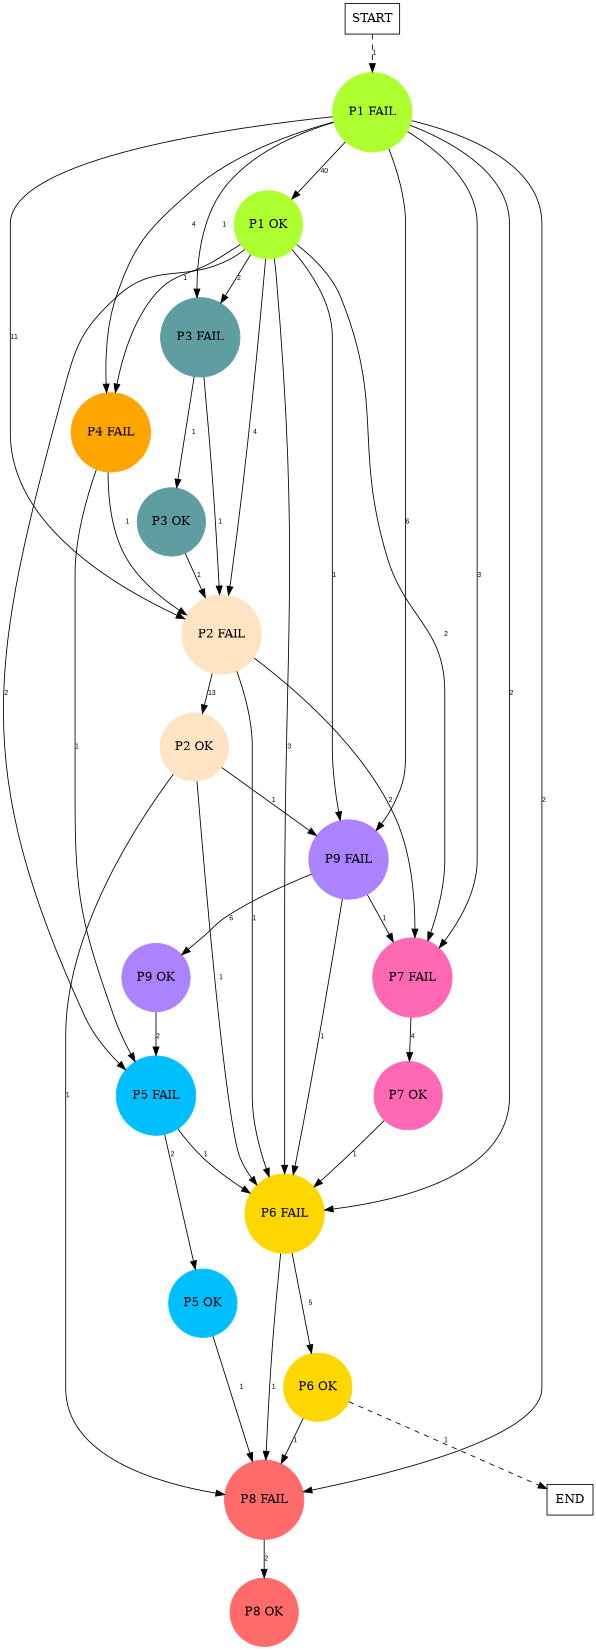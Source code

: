 digraph graphname {
	dpi = 150
	size="16,11!";
	margin = 0;
"P1 FAIL" [shape=circle, color=greenyellow, style=filled]"P4 FAIL" [shape=circle, color=orange, style=filled]"P2 FAIL" [shape=circle, color=bisque, style=filled]"P9 FAIL" [shape=circle, color=mediumpurple1, style=filled]"P7 FAIL" [shape=circle, color=hotpink, style=filled]"P1 OK" [shape=circle, color=greenyellow, style=filled]"P2 OK" [shape=circle, color=bisque, style=filled]"P7 OK" [shape=circle, color=hotpink, style=filled]"P6 FAIL" [shape=circle, color=gold, style=filled]"P3 FAIL" [shape=circle, color=cadetblue, style=filled]"P6 OK" [shape=circle, color=gold, style=filled]"P5 FAIL" [shape=circle, color=deepskyblue, style=filled]"P5 OK" [shape=circle, color=deepskyblue, style=filled]"P8 FAIL" [shape=circle, color=indianred1, style=filled]"P9 OK" [shape=circle, color=mediumpurple1, style=filled]"P8 OK" [shape=circle, color=indianred1, style=filled]"P3 OK" [shape=circle, color=cadetblue, style=filled]"START" [shape=box, fillcolor=white, style=filled, color=black]"END" [shape=box, fillcolor=white, style=filled, color=black]"P1 FAIL" -> "P4 FAIL" [ label ="4" labelfloat=false fontname="Arial" fontsize=8]
"P1 FAIL" -> "P2 FAIL" [ label ="11" labelfloat=false fontname="Arial" fontsize=8]
"P1 FAIL" -> "P9 FAIL" [ label ="6" labelfloat=false fontname="Arial" fontsize=8]
"P1 FAIL" -> "P7 FAIL" [ label ="3" labelfloat=false fontname="Arial" fontsize=8]
"P1 FAIL" -> "P1 OK" [ label ="40" labelfloat=false fontname="Arial" fontsize=8]
"P1 FAIL" -> "P6 FAIL" [ label ="2" labelfloat=false fontname="Arial" fontsize=8]
"P1 FAIL" -> "P3 FAIL" [ label ="1" labelfloat=false fontname="Arial" fontsize=8]
"P1 FAIL" -> "P8 FAIL" [ label ="2" labelfloat=false fontname="Arial" fontsize=8]
"P4 FAIL" -> "P2 FAIL" [ label ="1" labelfloat=false fontname="Arial" fontsize=8]
"P4 FAIL" -> "P5 FAIL" [ label ="1" labelfloat=false fontname="Arial" fontsize=8]
"P2 FAIL" -> "P7 FAIL" [ label ="2" labelfloat=false fontname="Arial" fontsize=8]
"P2 FAIL" -> "P2 OK" [ label ="13" labelfloat=false fontname="Arial" fontsize=8]
"P2 FAIL" -> "P6 FAIL" [ label ="1" labelfloat=false fontname="Arial" fontsize=8]
"P9 FAIL" -> "P7 FAIL" [ label ="1" labelfloat=false fontname="Arial" fontsize=8]
"P9 FAIL" -> "P6 FAIL" [ label ="1" labelfloat=false fontname="Arial" fontsize=8]
"P9 FAIL" -> "P9 OK" [ label ="6" labelfloat=false fontname="Arial" fontsize=8]
"P7 FAIL" -> "P7 OK" [ label ="4" labelfloat=false fontname="Arial" fontsize=8]
"P1 OK" -> "P4 FAIL" [ label ="1" labelfloat=false fontname="Arial" fontsize=8]
"P1 OK" -> "P2 FAIL" [ label ="4" labelfloat=false fontname="Arial" fontsize=8]
"P1 OK" -> "P9 FAIL" [ label ="1" labelfloat=false fontname="Arial" fontsize=8]
"P1 OK" -> "P7 FAIL" [ label ="2" labelfloat=false fontname="Arial" fontsize=8]
"P1 OK" -> "P6 FAIL" [ label ="3" labelfloat=false fontname="Arial" fontsize=8]
"P1 OK" -> "P3 FAIL" [ label ="2" labelfloat=false fontname="Arial" fontsize=8]
"P1 OK" -> "P5 FAIL" [ label ="2" labelfloat=false fontname="Arial" fontsize=8]
"P2 OK" -> "P9 FAIL" [ label ="1" labelfloat=false fontname="Arial" fontsize=8]
"P2 OK" -> "P6 FAIL" [ label ="1" labelfloat=false fontname="Arial" fontsize=8]
"P2 OK" -> "P8 FAIL" [ label ="1" labelfloat=false fontname="Arial" fontsize=8]
"P7 OK" -> "P6 FAIL" [ label ="1" labelfloat=false fontname="Arial" fontsize=8]
"P6 FAIL" -> "P6 OK" [ label ="5" labelfloat=false fontname="Arial" fontsize=8]
"P6 FAIL" -> "P8 FAIL" [ label ="1" labelfloat=false fontname="Arial" fontsize=8]
"P3 FAIL" -> "P2 FAIL" [ label ="1" labelfloat=false fontname="Arial" fontsize=8]
"P3 FAIL" -> "P3 OK" [ label ="1" labelfloat=false fontname="Arial" fontsize=8]
"P6 OK" -> "P8 FAIL" [ label ="1" labelfloat=false fontname="Arial" fontsize=8]
"P6 OK" -> "END" [ style = dashed label ="1" labelfloat=false fontname="Arial" fontsize=8]
"P5 FAIL" -> "P6 FAIL" [ label ="1" labelfloat=false fontname="Arial" fontsize=8]
"P5 FAIL" -> "P5 OK" [ label ="2" labelfloat=false fontname="Arial" fontsize=8]
"P5 OK" -> "P8 FAIL" [ label ="1" labelfloat=false fontname="Arial" fontsize=8]
"P8 FAIL" -> "P8 OK" [ label ="2" labelfloat=false fontname="Arial" fontsize=8]
"P9 OK" -> "P5 FAIL" [ label ="2" labelfloat=false fontname="Arial" fontsize=8]
"P3 OK" -> "P2 FAIL" [ label ="1" labelfloat=false fontname="Arial" fontsize=8]
"START" -> "P1 FAIL" [ style = dashed label ="1" labelfloat=false fontname="Arial" fontsize=8]
}